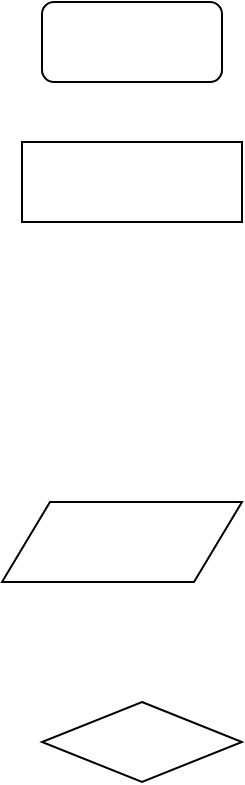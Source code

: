 <mxfile version="10.5.9" type="github"><diagram id="6a731a19-8d31-9384-78a2-239565b7b9f0" name="Page-1"><mxGraphModel dx="1007" dy="628" grid="1" gridSize="10" guides="1" tooltips="1" connect="1" arrows="1" fold="1" page="1" pageScale="1" pageWidth="1169" pageHeight="827" background="#ffffff" math="0" shadow="0"><root><mxCell id="0"/><mxCell id="1" parent="0"/><mxCell id="fSllt47jS76DDm8m2qAF-55" value="" style="rounded=0;whiteSpace=wrap;html=1;" vertex="1" parent="1"><mxGeometry x="210" y="210" width="110" height="40" as="geometry"/></mxCell><mxCell id="fSllt47jS76DDm8m2qAF-56" value="" style="shape=parallelogram;perimeter=parallelogramPerimeter;whiteSpace=wrap;html=1;" vertex="1" parent="1"><mxGeometry x="200" y="390" width="120" height="40" as="geometry"/></mxCell><mxCell id="fSllt47jS76DDm8m2qAF-57" value="" style="rhombus;whiteSpace=wrap;html=1;" vertex="1" parent="1"><mxGeometry x="220" y="490" width="100" height="40" as="geometry"/></mxCell><mxCell id="fSllt47jS76DDm8m2qAF-58" value="" style="shape=ext;rounded=1;whiteSpace=wrap;html=1;" vertex="1" parent="1"><mxGeometry x="220" y="140" width="90" height="40" as="geometry"/></mxCell></root></mxGraphModel></diagram></mxfile>